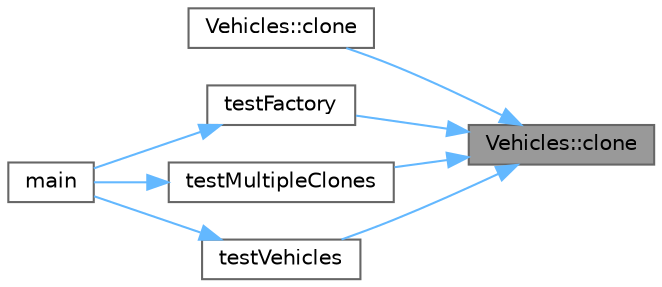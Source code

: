 digraph "Vehicles::clone"
{
 // LATEX_PDF_SIZE
  bgcolor="transparent";
  edge [fontname=Helvetica,fontsize=10,labelfontname=Helvetica,labelfontsize=10];
  node [fontname=Helvetica,fontsize=10,shape=box,height=0.2,width=0.4];
  rankdir="RL";
  Node1 [label="Vehicles::clone",height=0.2,width=0.4,color="gray40", fillcolor="grey60", style="filled", fontcolor="black",tooltip=" "];
  Node1 -> Node2 [dir="back",color="steelblue1",style="solid"];
  Node2 [label="Vehicles::clone",height=0.2,width=0.4,color="grey40", fillcolor="white", style="filled",URL="$class_vehicles.html#a0cf80dbfa1a6453e39d7bb3d5ae13968",tooltip=" "];
  Node1 -> Node3 [dir="back",color="steelblue1",style="solid"];
  Node3 [label="testFactory",height=0.2,width=0.4,color="grey40", fillcolor="white", style="filled",URL="$main_8cpp.html#aad3133c98f96087e05542788a15088ef",tooltip=" "];
  Node3 -> Node4 [dir="back",color="steelblue1",style="solid"];
  Node4 [label="main",height=0.2,width=0.4,color="grey40", fillcolor="white", style="filled",URL="$main_8cpp.html#ae66f6b31b5ad750f1fe042a706a4e3d4",tooltip=" "];
  Node1 -> Node5 [dir="back",color="steelblue1",style="solid"];
  Node5 [label="testMultipleClones",height=0.2,width=0.4,color="grey40", fillcolor="white", style="filled",URL="$main_8cpp.html#a549bd9bff92ec12a94d73a613f1b9e22",tooltip=" "];
  Node5 -> Node4 [dir="back",color="steelblue1",style="solid"];
  Node1 -> Node6 [dir="back",color="steelblue1",style="solid"];
  Node6 [label="testVehicles",height=0.2,width=0.4,color="grey40", fillcolor="white", style="filled",URL="$main_8cpp.html#a9d2fc40ead8778a67ed3447a34f11e76",tooltip=" "];
  Node6 -> Node4 [dir="back",color="steelblue1",style="solid"];
}

